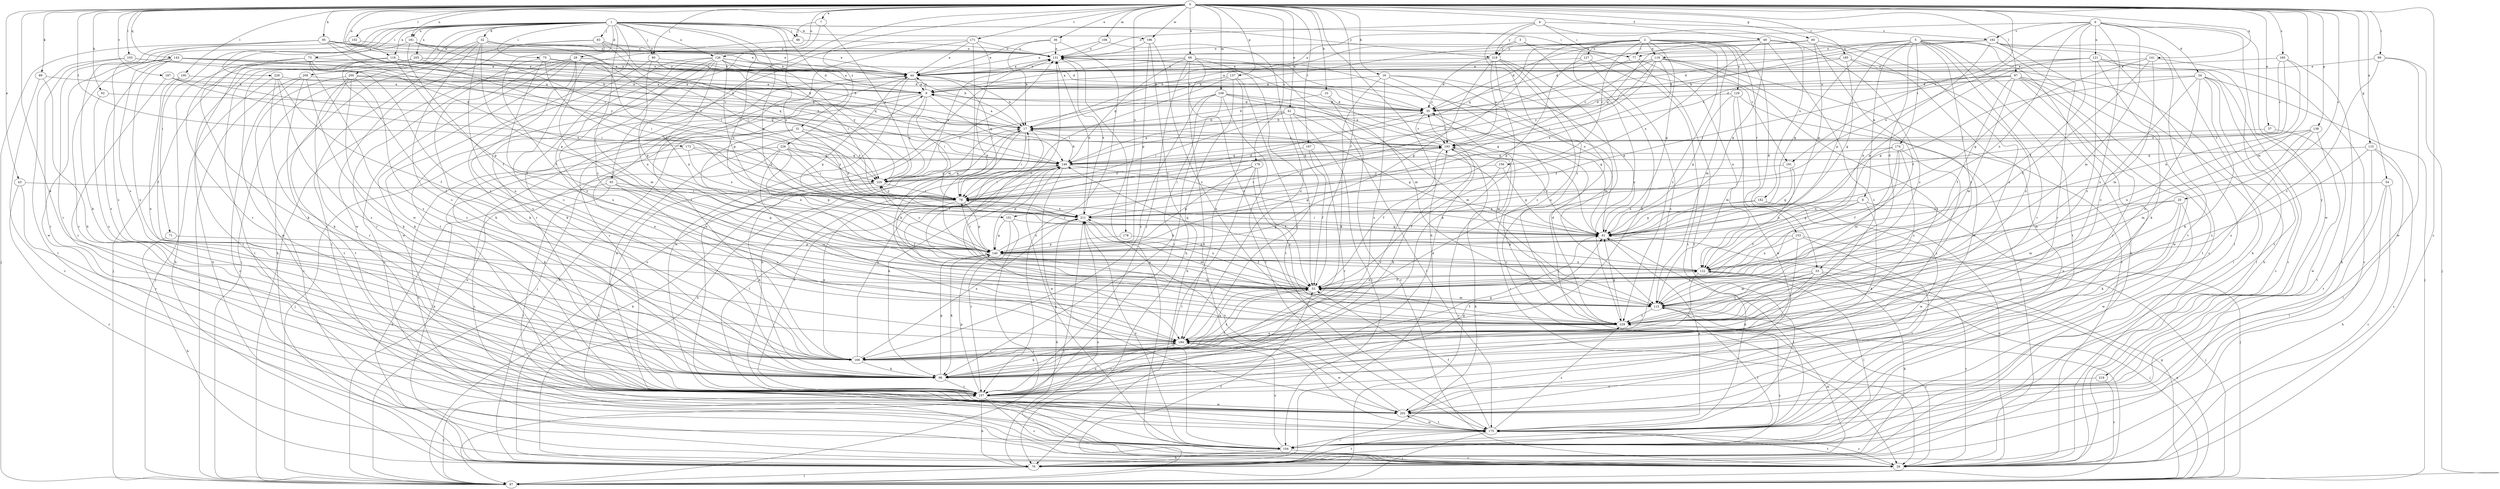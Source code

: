 strict digraph  {
0;
1;
2;
3;
4;
5;
6;
7;
8;
9;
10;
16;
17;
20;
26;
28;
31;
32;
33;
34;
35;
36;
37;
42;
43;
44;
49;
53;
54;
60;
61;
66;
70;
71;
73;
75;
77;
78;
80;
83;
86;
87;
89;
92;
93;
95;
96;
97;
99;
100;
102;
103;
104;
106;
109;
113;
115;
116;
119;
121;
122;
126;
127;
129;
131;
137;
138;
140;
141;
143;
149;
151;
153;
156;
157;
160;
166;
167;
171;
173;
174;
175;
178;
179;
181;
182;
184;
185;
187;
191;
192;
193;
196;
200;
202;
205;
209;
211;
218;
219;
220;
226;
228;
229;
0 -> 7  [label=a];
0 -> 10  [label=b];
0 -> 16  [label=b];
0 -> 20  [label=c];
0 -> 26  [label=c];
0 -> 36  [label=e];
0 -> 37  [label=e];
0 -> 42  [label=e];
0 -> 43  [label=e];
0 -> 49  [label=f];
0 -> 53  [label=f];
0 -> 54  [label=g];
0 -> 60  [label=g];
0 -> 66  [label=h];
0 -> 70  [label=h];
0 -> 80  [label=j];
0 -> 89  [label=k];
0 -> 92  [label=k];
0 -> 93  [label=k];
0 -> 95  [label=k];
0 -> 96  [label=k];
0 -> 97  [label=l];
0 -> 99  [label=l];
0 -> 100  [label=l];
0 -> 102  [label=l];
0 -> 103  [label=l];
0 -> 106  [label=m];
0 -> 109  [label=m];
0 -> 113  [label=m];
0 -> 115  [label=n];
0 -> 116  [label=n];
0 -> 126  [label=o];
0 -> 137  [label=p];
0 -> 138  [label=p];
0 -> 141  [label=q];
0 -> 143  [label=q];
0 -> 149  [label=q];
0 -> 160  [label=s];
0 -> 167  [label=t];
0 -> 171  [label=t];
0 -> 173  [label=t];
0 -> 178  [label=u];
0 -> 179  [label=u];
0 -> 181  [label=u];
0 -> 185  [label=v];
0 -> 187  [label=v];
0 -> 191  [label=v];
0 -> 196  [label=w];
0 -> 226  [label=z];
1 -> 28  [label=d];
1 -> 31  [label=d];
1 -> 32  [label=d];
1 -> 61  [label=g];
1 -> 71  [label=i];
1 -> 73  [label=i];
1 -> 75  [label=i];
1 -> 77  [label=i];
1 -> 80  [label=j];
1 -> 83  [label=j];
1 -> 86  [label=j];
1 -> 116  [label=n];
1 -> 126  [label=o];
1 -> 151  [label=r];
1 -> 166  [label=s];
1 -> 181  [label=u];
1 -> 196  [label=w];
1 -> 200  [label=w];
1 -> 202  [label=w];
1 -> 205  [label=x];
1 -> 209  [label=x];
1 -> 211  [label=x];
1 -> 218  [label=y];
1 -> 228  [label=z];
1 -> 229  [label=z];
2 -> 33  [label=d];
2 -> 61  [label=g];
2 -> 77  [label=i];
2 -> 96  [label=k];
2 -> 113  [label=m];
2 -> 119  [label=n];
2 -> 127  [label=o];
2 -> 129  [label=o];
2 -> 149  [label=q];
2 -> 151  [label=r];
2 -> 153  [label=r];
2 -> 156  [label=r];
2 -> 218  [label=y];
2 -> 229  [label=z];
3 -> 17  [label=b];
3 -> 191  [label=v];
3 -> 218  [label=y];
3 -> 229  [label=z];
4 -> 77  [label=i];
4 -> 131  [label=o];
4 -> 182  [label=u];
4 -> 192  [label=v];
4 -> 218  [label=y];
4 -> 229  [label=z];
5 -> 8  [label=a];
5 -> 26  [label=c];
5 -> 33  [label=d];
5 -> 61  [label=g];
5 -> 70  [label=h];
5 -> 77  [label=i];
5 -> 104  [label=l];
5 -> 119  [label=n];
5 -> 140  [label=p];
5 -> 157  [label=r];
5 -> 174  [label=t];
5 -> 175  [label=t];
5 -> 229  [label=z];
6 -> 9  [label=a];
6 -> 34  [label=d];
6 -> 53  [label=f];
6 -> 113  [label=m];
6 -> 121  [label=n];
6 -> 122  [label=n];
6 -> 184  [label=u];
6 -> 192  [label=v];
6 -> 202  [label=w];
6 -> 211  [label=x];
6 -> 219  [label=y];
7 -> 86  [label=j];
7 -> 175  [label=t];
7 -> 220  [label=y];
8 -> 53  [label=f];
8 -> 61  [label=g];
8 -> 87  [label=j];
8 -> 96  [label=k];
8 -> 211  [label=x];
9 -> 35  [label=d];
9 -> 44  [label=e];
9 -> 70  [label=h];
9 -> 78  [label=i];
9 -> 87  [label=j];
9 -> 149  [label=q];
9 -> 220  [label=y];
10 -> 17  [label=b];
10 -> 26  [label=c];
10 -> 35  [label=d];
16 -> 9  [label=a];
16 -> 61  [label=g];
16 -> 96  [label=k];
16 -> 113  [label=m];
16 -> 166  [label=s];
16 -> 229  [label=z];
17 -> 9  [label=a];
17 -> 53  [label=f];
17 -> 61  [label=g];
17 -> 70  [label=h];
17 -> 78  [label=i];
17 -> 104  [label=l];
17 -> 193  [label=v];
20 -> 96  [label=k];
20 -> 113  [label=m];
20 -> 184  [label=u];
20 -> 202  [label=w];
20 -> 211  [label=x];
26 -> 131  [label=o];
26 -> 175  [label=t];
26 -> 211  [label=x];
28 -> 26  [label=c];
28 -> 35  [label=d];
28 -> 44  [label=e];
28 -> 53  [label=f];
28 -> 87  [label=j];
28 -> 96  [label=k];
28 -> 166  [label=s];
28 -> 202  [label=w];
28 -> 211  [label=x];
31 -> 26  [label=c];
31 -> 87  [label=j];
31 -> 122  [label=n];
31 -> 193  [label=v];
31 -> 211  [label=x];
31 -> 220  [label=y];
32 -> 44  [label=e];
32 -> 78  [label=i];
32 -> 87  [label=j];
32 -> 104  [label=l];
32 -> 131  [label=o];
32 -> 140  [label=p];
32 -> 166  [label=s];
32 -> 184  [label=u];
33 -> 26  [label=c];
33 -> 53  [label=f];
33 -> 70  [label=h];
33 -> 96  [label=k];
33 -> 113  [label=m];
33 -> 229  [label=z];
34 -> 9  [label=a];
34 -> 26  [label=c];
34 -> 61  [label=g];
34 -> 87  [label=j];
34 -> 96  [label=k];
34 -> 104  [label=l];
34 -> 184  [label=u];
34 -> 229  [label=z];
35 -> 17  [label=b];
35 -> 26  [label=c];
35 -> 193  [label=v];
36 -> 17  [label=b];
36 -> 44  [label=e];
36 -> 131  [label=o];
36 -> 157  [label=r];
37 -> 175  [label=t];
37 -> 193  [label=v];
42 -> 17  [label=b];
42 -> 78  [label=i];
42 -> 104  [label=l];
42 -> 113  [label=m];
42 -> 149  [label=q];
42 -> 175  [label=t];
42 -> 184  [label=u];
43 -> 26  [label=c];
43 -> 78  [label=i];
43 -> 157  [label=r];
44 -> 9  [label=a];
44 -> 17  [label=b];
44 -> 78  [label=i];
44 -> 140  [label=p];
44 -> 157  [label=r];
44 -> 202  [label=w];
49 -> 17  [label=b];
49 -> 35  [label=d];
49 -> 61  [label=g];
49 -> 131  [label=o];
49 -> 149  [label=q];
49 -> 166  [label=s];
49 -> 202  [label=w];
49 -> 211  [label=x];
49 -> 229  [label=z];
53 -> 113  [label=m];
53 -> 122  [label=n];
53 -> 131  [label=o];
53 -> 166  [label=s];
53 -> 184  [label=u];
53 -> 211  [label=x];
54 -> 26  [label=c];
54 -> 70  [label=h];
54 -> 78  [label=i];
54 -> 104  [label=l];
60 -> 35  [label=d];
60 -> 53  [label=f];
60 -> 61  [label=g];
60 -> 131  [label=o];
60 -> 229  [label=z];
61 -> 78  [label=i];
61 -> 104  [label=l];
61 -> 131  [label=o];
61 -> 140  [label=p];
61 -> 193  [label=v];
66 -> 9  [label=a];
66 -> 44  [label=e];
66 -> 53  [label=f];
66 -> 113  [label=m];
66 -> 149  [label=q];
66 -> 157  [label=r];
66 -> 175  [label=t];
66 -> 229  [label=z];
70 -> 87  [label=j];
70 -> 113  [label=m];
70 -> 131  [label=o];
70 -> 175  [label=t];
70 -> 229  [label=z];
71 -> 70  [label=h];
71 -> 140  [label=p];
73 -> 44  [label=e];
73 -> 70  [label=h];
73 -> 96  [label=k];
73 -> 166  [label=s];
73 -> 211  [label=x];
73 -> 229  [label=z];
75 -> 17  [label=b];
75 -> 44  [label=e];
75 -> 53  [label=f];
75 -> 157  [label=r];
75 -> 211  [label=x];
77 -> 78  [label=i];
77 -> 122  [label=n];
77 -> 175  [label=t];
78 -> 35  [label=d];
78 -> 53  [label=f];
78 -> 140  [label=p];
78 -> 166  [label=s];
78 -> 193  [label=v];
78 -> 211  [label=x];
78 -> 220  [label=y];
80 -> 17  [label=b];
80 -> 44  [label=e];
80 -> 96  [label=k];
80 -> 122  [label=n];
83 -> 53  [label=f];
83 -> 70  [label=h];
83 -> 78  [label=i];
83 -> 131  [label=o];
83 -> 202  [label=w];
83 -> 220  [label=y];
86 -> 131  [label=o];
86 -> 166  [label=s];
87 -> 17  [label=b];
87 -> 44  [label=e];
87 -> 53  [label=f];
87 -> 61  [label=g];
87 -> 122  [label=n];
87 -> 157  [label=r];
87 -> 193  [label=v];
89 -> 9  [label=a];
89 -> 26  [label=c];
89 -> 96  [label=k];
92 -> 35  [label=d];
92 -> 166  [label=s];
93 -> 70  [label=h];
93 -> 78  [label=i];
93 -> 104  [label=l];
93 -> 140  [label=p];
93 -> 184  [label=u];
95 -> 9  [label=a];
95 -> 17  [label=b];
95 -> 35  [label=d];
95 -> 44  [label=e];
95 -> 87  [label=j];
95 -> 96  [label=k];
95 -> 131  [label=o];
95 -> 157  [label=r];
95 -> 220  [label=y];
96 -> 44  [label=e];
96 -> 53  [label=f];
96 -> 140  [label=p];
96 -> 157  [label=r];
96 -> 193  [label=v];
97 -> 9  [label=a];
97 -> 35  [label=d];
97 -> 53  [label=f];
97 -> 78  [label=i];
97 -> 104  [label=l];
97 -> 113  [label=m];
97 -> 157  [label=r];
97 -> 175  [label=t];
97 -> 202  [label=w];
99 -> 44  [label=e];
99 -> 87  [label=j];
99 -> 202  [label=w];
99 -> 229  [label=z];
100 -> 9  [label=a];
100 -> 53  [label=f];
100 -> 184  [label=u];
102 -> 131  [label=o];
102 -> 166  [label=s];
103 -> 44  [label=e];
103 -> 104  [label=l];
103 -> 157  [label=r];
103 -> 193  [label=v];
104 -> 26  [label=c];
104 -> 70  [label=h];
104 -> 149  [label=q];
104 -> 184  [label=u];
104 -> 211  [label=x];
106 -> 44  [label=e];
106 -> 131  [label=o];
106 -> 184  [label=u];
109 -> 35  [label=d];
109 -> 61  [label=g];
109 -> 96  [label=k];
109 -> 113  [label=m];
109 -> 157  [label=r];
109 -> 166  [label=s];
109 -> 175  [label=t];
109 -> 220  [label=y];
113 -> 17  [label=b];
113 -> 26  [label=c];
113 -> 104  [label=l];
113 -> 229  [label=z];
115 -> 26  [label=c];
115 -> 104  [label=l];
115 -> 149  [label=q];
115 -> 175  [label=t];
115 -> 229  [label=z];
116 -> 17  [label=b];
116 -> 44  [label=e];
116 -> 87  [label=j];
116 -> 140  [label=p];
116 -> 149  [label=q];
116 -> 175  [label=t];
116 -> 229  [label=z];
119 -> 9  [label=a];
119 -> 26  [label=c];
119 -> 44  [label=e];
119 -> 78  [label=i];
119 -> 166  [label=s];
119 -> 193  [label=v];
119 -> 202  [label=w];
119 -> 211  [label=x];
119 -> 220  [label=y];
121 -> 26  [label=c];
121 -> 44  [label=e];
121 -> 96  [label=k];
121 -> 140  [label=p];
121 -> 175  [label=t];
121 -> 193  [label=v];
121 -> 229  [label=z];
122 -> 53  [label=f];
122 -> 87  [label=j];
122 -> 104  [label=l];
122 -> 149  [label=q];
122 -> 166  [label=s];
126 -> 9  [label=a];
126 -> 44  [label=e];
126 -> 61  [label=g];
126 -> 78  [label=i];
126 -> 96  [label=k];
126 -> 113  [label=m];
126 -> 122  [label=n];
126 -> 140  [label=p];
126 -> 184  [label=u];
126 -> 220  [label=y];
126 -> 229  [label=z];
127 -> 44  [label=e];
127 -> 140  [label=p];
127 -> 166  [label=s];
127 -> 175  [label=t];
129 -> 26  [label=c];
129 -> 35  [label=d];
129 -> 61  [label=g];
129 -> 113  [label=m];
129 -> 202  [label=w];
131 -> 44  [label=e];
131 -> 61  [label=g];
131 -> 193  [label=v];
131 -> 211  [label=x];
137 -> 9  [label=a];
137 -> 70  [label=h];
137 -> 78  [label=i];
137 -> 175  [label=t];
137 -> 184  [label=u];
138 -> 113  [label=m];
138 -> 122  [label=n];
138 -> 184  [label=u];
138 -> 193  [label=v];
138 -> 202  [label=w];
140 -> 78  [label=i];
140 -> 96  [label=k];
140 -> 113  [label=m];
140 -> 122  [label=n];
140 -> 211  [label=x];
140 -> 220  [label=y];
141 -> 26  [label=c];
141 -> 44  [label=e];
141 -> 53  [label=f];
141 -> 61  [label=g];
141 -> 113  [label=m];
143 -> 35  [label=d];
143 -> 44  [label=e];
143 -> 157  [label=r];
143 -> 166  [label=s];
143 -> 184  [label=u];
143 -> 193  [label=v];
143 -> 202  [label=w];
149 -> 17  [label=b];
149 -> 61  [label=g];
149 -> 78  [label=i];
149 -> 96  [label=k];
149 -> 140  [label=p];
149 -> 157  [label=r];
149 -> 184  [label=u];
149 -> 202  [label=w];
149 -> 220  [label=y];
151 -> 61  [label=g];
151 -> 87  [label=j];
151 -> 140  [label=p];
151 -> 157  [label=r];
153 -> 87  [label=j];
153 -> 122  [label=n];
153 -> 140  [label=p];
153 -> 157  [label=r];
153 -> 175  [label=t];
156 -> 53  [label=f];
156 -> 61  [label=g];
156 -> 220  [label=y];
157 -> 17  [label=b];
157 -> 26  [label=c];
157 -> 35  [label=d];
157 -> 61  [label=g];
157 -> 70  [label=h];
157 -> 131  [label=o];
157 -> 140  [label=p];
157 -> 184  [label=u];
157 -> 202  [label=w];
160 -> 44  [label=e];
160 -> 70  [label=h];
160 -> 122  [label=n];
160 -> 193  [label=v];
160 -> 211  [label=x];
166 -> 61  [label=g];
166 -> 96  [label=k];
166 -> 149  [label=q];
166 -> 211  [label=x];
167 -> 53  [label=f];
167 -> 149  [label=q];
167 -> 157  [label=r];
171 -> 44  [label=e];
171 -> 113  [label=m];
171 -> 122  [label=n];
171 -> 131  [label=o];
171 -> 157  [label=r];
171 -> 166  [label=s];
173 -> 96  [label=k];
173 -> 149  [label=q];
173 -> 211  [label=x];
173 -> 220  [label=y];
174 -> 53  [label=f];
174 -> 113  [label=m];
174 -> 122  [label=n];
174 -> 149  [label=q];
174 -> 166  [label=s];
174 -> 229  [label=z];
175 -> 26  [label=c];
175 -> 53  [label=f];
175 -> 61  [label=g];
175 -> 87  [label=j];
175 -> 104  [label=l];
175 -> 202  [label=w];
175 -> 229  [label=z];
178 -> 53  [label=f];
178 -> 140  [label=p];
179 -> 53  [label=f];
179 -> 78  [label=i];
179 -> 104  [label=l];
179 -> 140  [label=p];
179 -> 220  [label=y];
179 -> 229  [label=z];
181 -> 44  [label=e];
181 -> 53  [label=f];
181 -> 131  [label=o];
181 -> 157  [label=r];
181 -> 220  [label=y];
182 -> 26  [label=c];
182 -> 61  [label=g];
182 -> 202  [label=w];
182 -> 211  [label=x];
184 -> 96  [label=k];
184 -> 157  [label=r];
184 -> 166  [label=s];
184 -> 202  [label=w];
185 -> 35  [label=d];
185 -> 44  [label=e];
185 -> 61  [label=g];
185 -> 70  [label=h];
185 -> 229  [label=z];
187 -> 9  [label=a];
187 -> 78  [label=i];
187 -> 149  [label=q];
187 -> 157  [label=r];
191 -> 61  [label=g];
191 -> 122  [label=n];
191 -> 220  [label=y];
192 -> 17  [label=b];
192 -> 35  [label=d];
192 -> 70  [label=h];
192 -> 104  [label=l];
192 -> 122  [label=n];
192 -> 131  [label=o];
192 -> 157  [label=r];
192 -> 175  [label=t];
193 -> 9  [label=a];
193 -> 53  [label=f];
193 -> 70  [label=h];
193 -> 96  [label=k];
193 -> 149  [label=q];
196 -> 70  [label=h];
196 -> 131  [label=o];
196 -> 140  [label=p];
196 -> 229  [label=z];
200 -> 9  [label=a];
200 -> 17  [label=b];
200 -> 26  [label=c];
200 -> 96  [label=k];
200 -> 157  [label=r];
200 -> 166  [label=s];
200 -> 175  [label=t];
202 -> 9  [label=a];
202 -> 175  [label=t];
202 -> 211  [label=x];
205 -> 44  [label=e];
205 -> 70  [label=h];
205 -> 78  [label=i];
205 -> 104  [label=l];
205 -> 149  [label=q];
205 -> 202  [label=w];
209 -> 9  [label=a];
209 -> 26  [label=c];
209 -> 87  [label=j];
209 -> 96  [label=k];
209 -> 175  [label=t];
211 -> 61  [label=g];
211 -> 70  [label=h];
211 -> 87  [label=j];
211 -> 113  [label=m];
211 -> 131  [label=o];
211 -> 193  [label=v];
218 -> 26  [label=c];
218 -> 35  [label=d];
218 -> 44  [label=e];
218 -> 87  [label=j];
218 -> 96  [label=k];
218 -> 140  [label=p];
218 -> 184  [label=u];
218 -> 193  [label=v];
219 -> 26  [label=c];
219 -> 157  [label=r];
220 -> 78  [label=i];
220 -> 96  [label=k];
220 -> 104  [label=l];
220 -> 131  [label=o];
220 -> 149  [label=q];
226 -> 26  [label=c];
226 -> 70  [label=h];
226 -> 78  [label=i];
226 -> 140  [label=p];
226 -> 149  [label=q];
226 -> 184  [label=u];
226 -> 220  [label=y];
228 -> 9  [label=a];
228 -> 53  [label=f];
228 -> 87  [label=j];
228 -> 96  [label=k];
228 -> 166  [label=s];
229 -> 35  [label=d];
229 -> 53  [label=f];
229 -> 61  [label=g];
229 -> 184  [label=u];
}
